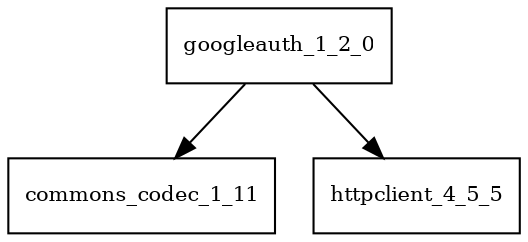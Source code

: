 digraph googleauth_1_2_0_dependencies {
  node [shape = box, fontsize=10.0];
  googleauth_1_2_0 -> commons_codec_1_11;
  googleauth_1_2_0 -> httpclient_4_5_5;
}
